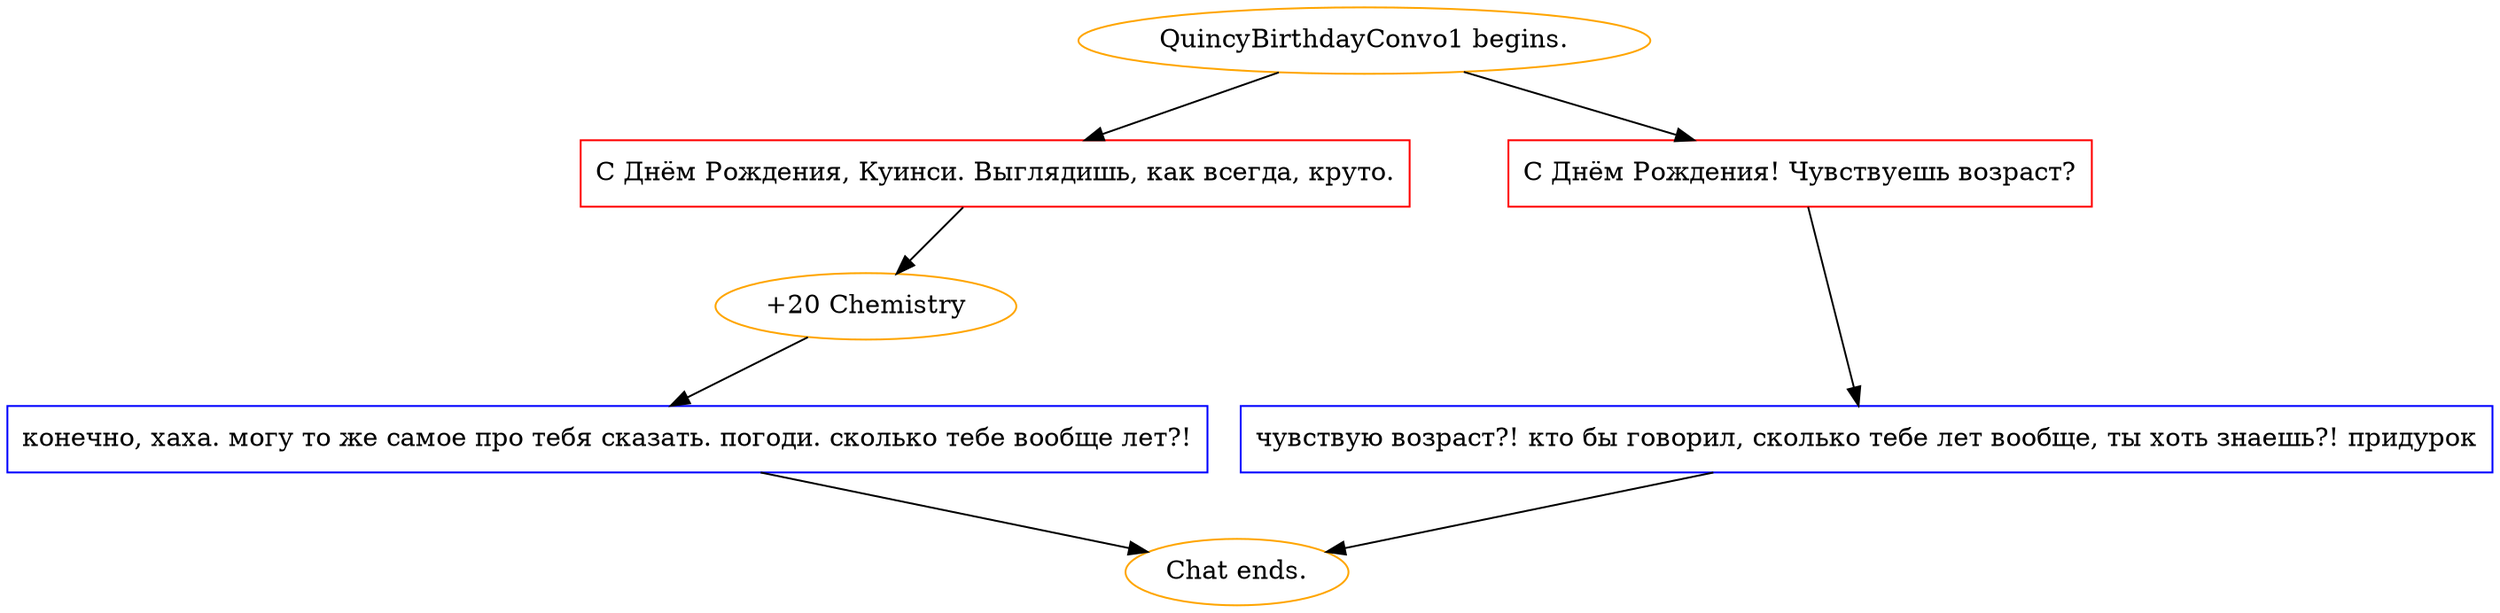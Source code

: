 digraph {
	"QuincyBirthdayConvo1 begins." [color=orange];
		"QuincyBirthdayConvo1 begins." -> j1257163684;
		"QuincyBirthdayConvo1 begins." -> j1070648570;
	j1257163684 [label="С Днём Рождения, Куинси. Выглядишь, как всегда, круто.",shape=box,color=red];
		j1257163684 -> j1904899081;
	j1070648570 [label="С Днём Рождения! Чувствуешь возраст?",shape=box,color=red];
		j1070648570 -> j1921883437;
	j1904899081 [label="+20 Chemistry",color=orange];
		j1904899081 -> j1074094469;
	j1921883437 [label="чувствую возраст?! кто бы говорил, сколько тебе лет вообще, ты хоть знаешь?! придурок",shape=box,color=blue];
		j1921883437 -> "Chat ends.";
	j1074094469 [label="конечно, хаха. могу то же самое про тебя сказать. погоди. сколько тебе вообще лет?!",shape=box,color=blue];
		j1074094469 -> "Chat ends.";
	"Chat ends." [color=orange];
}